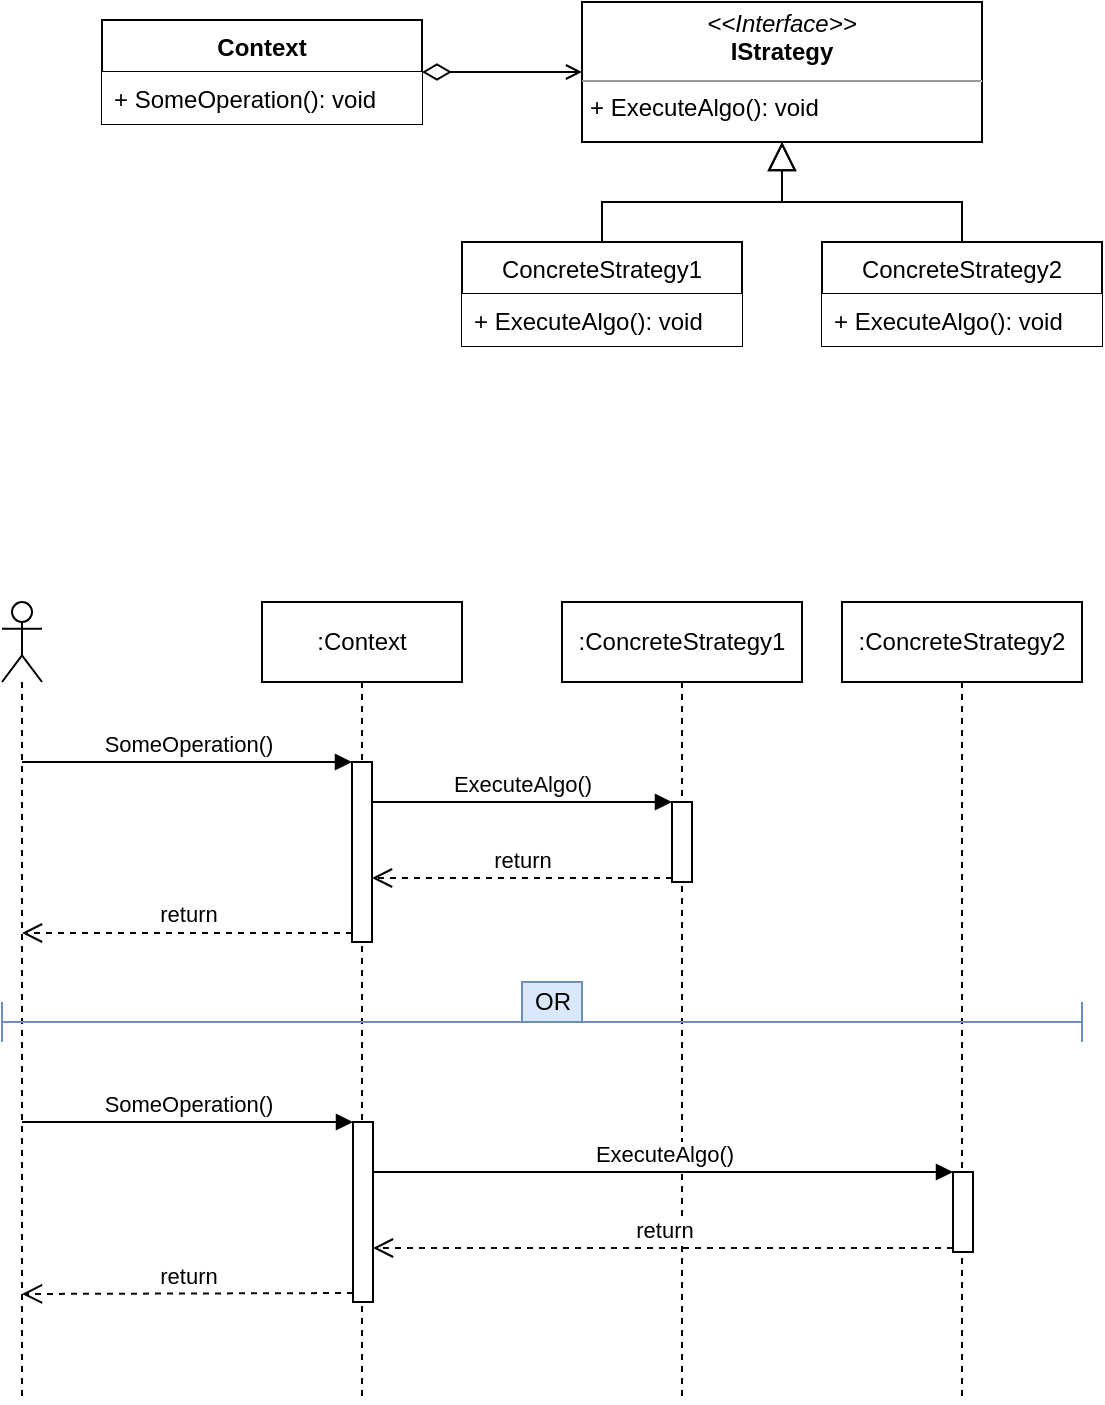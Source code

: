 <mxfile version="17.1.2" type="google" pages="5"><diagram id="fe0f95df-8578-7ff9-5e9f-db93b6560ab3" name="Strategy"><mxGraphModel dx="1422" dy="786" grid="1" gridSize="10" guides="1" tooltips="1" connect="1" arrows="1" fold="1" page="1" pageScale="1" pageWidth="850" pageHeight="1100" background="#ffffff" math="0" shadow="0"><root><mxCell id="0"/><mxCell id="1" parent="0"/><mxCell id="46a01054fbe08899-24" style="edgeStyle=orthogonalEdgeStyle;rounded=0;html=1;jettySize=auto;orthogonalLoop=1;endArrow=open;endFill=0;startArrow=diamondThin;startFill=0;startSize=12;endSize=6;" parent="1" source="46a01054fbe08899-1" target="46a01054fbe08899-9" edge="1"><mxGeometry relative="1" as="geometry"/></mxCell><mxCell id="46a01054fbe08899-1" value="Context" style="swimlane;fontStyle=1;align=center;verticalAlign=top;childLayout=stackLayout;horizontal=1;startSize=26;horizontalStack=0;resizeParent=1;resizeParentMax=0;resizeLast=0;collapsible=1;marginBottom=0;" parent="1" vertex="1"><mxGeometry x="120" y="149" width="160" height="52" as="geometry"/></mxCell><mxCell id="46a01054fbe08899-4" value="+ SomeOperation(): void" style="text;strokeColor=none;fillColor=#ffffff;align=left;verticalAlign=top;spacingLeft=4;spacingRight=4;overflow=hidden;rotatable=0;points=[[0,0.5],[1,0.5]];portConstraint=eastwest;" parent="46a01054fbe08899-1" vertex="1"><mxGeometry y="26" width="160" height="26" as="geometry"/></mxCell><mxCell id="46a01054fbe08899-9" value="&lt;p style=&quot;margin: 0px ; margin-top: 4px ; text-align: center&quot;&gt;&lt;i&gt;&amp;lt;&amp;lt;Interface&amp;gt;&amp;gt;&lt;/i&gt;&lt;br&gt;&lt;b&gt;IStrategy&lt;/b&gt;&lt;/p&gt;&lt;hr size=&quot;1&quot;&gt;&lt;p style=&quot;margin: 0px ; margin-left: 4px&quot;&gt;&lt;/p&gt;&lt;p style=&quot;margin: 0px ; margin-left: 4px&quot;&gt;+ ExecuteAlgo(): void&lt;br&gt;&lt;/p&gt;" style="verticalAlign=top;align=left;overflow=fill;fontSize=12;fontFamily=Helvetica;html=1;" parent="1" vertex="1"><mxGeometry x="360" y="140" width="200" height="70" as="geometry"/></mxCell><mxCell id="46a01054fbe08899-23" style="edgeStyle=orthogonalEdgeStyle;rounded=0;html=1;jettySize=auto;orthogonalLoop=1;endArrow=block;endFill=0;endSize=12;" parent="1" source="46a01054fbe08899-10" target="46a01054fbe08899-9" edge="1"><mxGeometry relative="1" as="geometry"/></mxCell><mxCell id="46a01054fbe08899-10" value="ConcreteStrategy1" style="swimlane;fontStyle=0;childLayout=stackLayout;horizontal=1;startSize=26;fillColor=#ffffff;horizontalStack=0;resizeParent=1;resizeParentMax=0;resizeLast=0;collapsible=1;marginBottom=0;" parent="1" vertex="1"><mxGeometry x="300" y="260" width="140" height="52" as="geometry"/></mxCell><mxCell id="46a01054fbe08899-11" value="+ ExecuteAlgo(): void" style="text;strokeColor=none;fillColor=#ffffff;align=left;verticalAlign=top;spacingLeft=4;spacingRight=4;overflow=hidden;rotatable=0;points=[[0,0.5],[1,0.5]];portConstraint=eastwest;" parent="46a01054fbe08899-10" vertex="1"><mxGeometry y="26" width="140" height="26" as="geometry"/></mxCell><mxCell id="46a01054fbe08899-22" style="edgeStyle=orthogonalEdgeStyle;rounded=0;html=1;jettySize=auto;orthogonalLoop=1;endArrow=block;endFill=0;endSize=12;" parent="1" source="46a01054fbe08899-19" target="46a01054fbe08899-9" edge="1"><mxGeometry relative="1" as="geometry"/></mxCell><mxCell id="46a01054fbe08899-19" value="ConcreteStrategy2" style="swimlane;fontStyle=0;childLayout=stackLayout;horizontal=1;startSize=26;fillColor=#ffffff;horizontalStack=0;resizeParent=1;resizeParentMax=0;resizeLast=0;collapsible=1;marginBottom=0;" parent="1" vertex="1"><mxGeometry x="480" y="260" width="140" height="52" as="geometry"/></mxCell><mxCell id="46a01054fbe08899-20" value="+ ExecuteAlgo(): void" style="text;strokeColor=none;fillColor=#ffffff;align=left;verticalAlign=top;spacingLeft=4;spacingRight=4;overflow=hidden;rotatable=0;points=[[0,0.5],[1,0.5]];portConstraint=eastwest;" parent="46a01054fbe08899-19" vertex="1"><mxGeometry y="26" width="140" height="26" as="geometry"/></mxCell><mxCell id="46a01054fbe08899-27" value=":Context" style="shape=umlLifeline;perimeter=lifelinePerimeter;whiteSpace=wrap;html=1;container=1;collapsible=0;recursiveResize=0;outlineConnect=0;fillColor=#ffffff;" parent="1" vertex="1"><mxGeometry x="200" y="440" width="100" height="400" as="geometry"/></mxCell><mxCell id="46a01054fbe08899-32" value="" style="html=1;points=[];perimeter=orthogonalPerimeter;fillColor=#ffffff;" parent="46a01054fbe08899-27" vertex="1"><mxGeometry x="45" y="80" width="10" height="90" as="geometry"/></mxCell><mxCell id="46a01054fbe08899-42" value="" style="html=1;points=[];perimeter=orthogonalPerimeter;fillColor=#ffffff;" parent="46a01054fbe08899-27" vertex="1"><mxGeometry x="45.5" y="260" width="10" height="90" as="geometry"/></mxCell><mxCell id="46a01054fbe08899-43" value="SomeOperation()" style="html=1;verticalAlign=bottom;endArrow=block;entryX=0;entryY=0;" parent="46a01054fbe08899-27" target="46a01054fbe08899-42" edge="1"><mxGeometry relative="1" as="geometry"><mxPoint x="-120" y="260" as="sourcePoint"/></mxGeometry></mxCell><mxCell id="46a01054fbe08899-44" value="return" style="html=1;verticalAlign=bottom;endArrow=open;dashed=1;endSize=8;exitX=0;exitY=0.95;" parent="46a01054fbe08899-27" source="46a01054fbe08899-42" edge="1"><mxGeometry relative="1" as="geometry"><mxPoint x="-120" y="346" as="targetPoint"/></mxGeometry></mxCell><mxCell id="46a01054fbe08899-28" value=":ConcreteStrategy1" style="shape=umlLifeline;perimeter=lifelinePerimeter;whiteSpace=wrap;html=1;container=1;collapsible=0;recursiveResize=0;outlineConnect=0;fillColor=#ffffff;" parent="1" vertex="1"><mxGeometry x="350" y="440" width="120" height="400" as="geometry"/></mxCell><mxCell id="46a01054fbe08899-36" value="" style="html=1;points=[];perimeter=orthogonalPerimeter;fillColor=#ffffff;" parent="46a01054fbe08899-28" vertex="1"><mxGeometry x="55" y="100" width="10" height="40" as="geometry"/></mxCell><mxCell id="46a01054fbe08899-29" value=":ConcreteStrategy2" style="shape=umlLifeline;perimeter=lifelinePerimeter;whiteSpace=wrap;html=1;container=1;collapsible=0;recursiveResize=0;outlineConnect=0;fillColor=#ffffff;" parent="1" vertex="1"><mxGeometry x="490" y="440" width="120" height="400" as="geometry"/></mxCell><mxCell id="46a01054fbe08899-45" value="" style="html=1;points=[];perimeter=orthogonalPerimeter;fillColor=#ffffff;" parent="46a01054fbe08899-29" vertex="1"><mxGeometry x="55.5" y="285" width="10" height="40" as="geometry"/></mxCell><mxCell id="46a01054fbe08899-30" value="" style="shape=umlLifeline;participant=umlActor;perimeter=lifelinePerimeter;whiteSpace=wrap;html=1;container=1;collapsible=0;recursiveResize=0;verticalAlign=top;spacingTop=36;labelBackgroundColor=#ffffff;outlineConnect=0;fillColor=#ffffff;" parent="1" vertex="1"><mxGeometry x="70" y="440" width="20" height="400" as="geometry"/></mxCell><mxCell id="46a01054fbe08899-33" value="SomeOperation()" style="html=1;verticalAlign=bottom;endArrow=block;entryX=0;entryY=0;" parent="1" source="46a01054fbe08899-30" target="46a01054fbe08899-32" edge="1"><mxGeometry relative="1" as="geometry"><mxPoint x="175" y="520" as="sourcePoint"/></mxGeometry></mxCell><mxCell id="46a01054fbe08899-34" value="return" style="html=1;verticalAlign=bottom;endArrow=open;dashed=1;endSize=8;exitX=0;exitY=0.95;" parent="1" source="46a01054fbe08899-32" target="46a01054fbe08899-30" edge="1"><mxGeometry relative="1" as="geometry"><mxPoint x="80" y="596" as="targetPoint"/></mxGeometry></mxCell><mxCell id="46a01054fbe08899-37" value="ExecuteAlgo()" style="html=1;verticalAlign=bottom;endArrow=block;entryX=0;entryY=0;" parent="1" source="46a01054fbe08899-32" target="46a01054fbe08899-36" edge="1"><mxGeometry relative="1" as="geometry"><mxPoint x="260" y="540" as="sourcePoint"/></mxGeometry></mxCell><mxCell id="46a01054fbe08899-38" value="return" style="html=1;verticalAlign=bottom;endArrow=open;dashed=1;endSize=8;exitX=0;exitY=0.95;" parent="1" source="46a01054fbe08899-36" target="46a01054fbe08899-32" edge="1"><mxGeometry relative="1" as="geometry"><mxPoint x="365" y="616" as="targetPoint"/></mxGeometry></mxCell><mxCell id="46a01054fbe08899-46" value="ExecuteAlgo()" style="html=1;verticalAlign=bottom;endArrow=block;entryX=0;entryY=0;" parent="1" source="46a01054fbe08899-42" target="46a01054fbe08899-45" edge="1"><mxGeometry relative="1" as="geometry"><mxPoint x="270.5" y="725" as="sourcePoint"/></mxGeometry></mxCell><mxCell id="46a01054fbe08899-47" value="return" style="html=1;verticalAlign=bottom;endArrow=open;dashed=1;endSize=8;exitX=0;exitY=0.95;" parent="1" source="46a01054fbe08899-45" target="46a01054fbe08899-42" edge="1"><mxGeometry relative="1" as="geometry"><mxPoint x="270.5" y="763" as="targetPoint"/></mxGeometry></mxCell><mxCell id="46a01054fbe08899-48" value="" style="shape=crossbar;whiteSpace=wrap;html=1;rounded=1;fillColor=#dae8fc;strokeColor=#6c8ebf;" parent="1" vertex="1"><mxGeometry x="70" y="640" width="540" height="20" as="geometry"/></mxCell><mxCell id="46a01054fbe08899-49" value="OR&lt;br&gt;" style="text;html=1;resizable=0;points=[];autosize=1;align=center;verticalAlign=top;spacingTop=-4;fillColor=#dae8fc;strokeColor=#6c8ebf;" parent="1" vertex="1"><mxGeometry x="330" y="630" width="30" height="20" as="geometry"/></mxCell></root></mxGraphModel></diagram><diagram id="69f8f34a-8516-3da5-c032-b171a3a55cab" name="Strategy Sequence"><mxGraphModel dx="1422" dy="786" grid="1" gridSize="10" guides="1" tooltips="1" connect="1" arrows="1" fold="1" page="1" pageScale="1" pageWidth="850" pageHeight="1100" background="#ffffff" math="0" shadow="0"><root><mxCell id="0"/><mxCell id="1" parent="0"/><mxCell id="2" value=":Program" style="shape=umlLifeline;perimeter=lifelinePerimeter;whiteSpace=wrap;html=1;container=1;collapsible=0;recursiveResize=0;outlineConnect=0;" parent="1" vertex="1"><mxGeometry x="40" y="80" width="100" height="300" as="geometry"/></mxCell><mxCell id="9" value="" style="html=1;points=[];perimeter=orthogonalPerimeter;" parent="2" vertex="1"><mxGeometry x="45" y="60" width="10" height="230" as="geometry"/></mxCell><mxCell id="3" value=":SortableCollection" style="shape=umlLifeline;perimeter=lifelinePerimeter;whiteSpace=wrap;html=1;container=1;collapsible=0;recursiveResize=0;outlineConnect=0;" parent="1" vertex="1"><mxGeometry x="200" y="80" width="120" height="300" as="geometry"/></mxCell><mxCell id="12" value="" style="html=1;points=[];perimeter=orthogonalPerimeter;" parent="3" vertex="1"><mxGeometry x="55" y="100" width="10" height="30" as="geometry"/></mxCell><mxCell id="15" value="" style="html=1;points=[];perimeter=orthogonalPerimeter;" parent="3" vertex="1"><mxGeometry x="55" y="140" width="10" height="100" as="geometry"/></mxCell><mxCell id="21" value="" style="html=1;points=[];perimeter=orthogonalPerimeter;" parent="3" vertex="1"><mxGeometry x="55" y="260" width="10" height="31" as="geometry"/></mxCell><mxCell id="22" value="Items =&amp;nbsp;&lt;span&gt;SortedItems&lt;/span&gt;" style="edgeStyle=orthogonalEdgeStyle;html=1;align=left;spacingLeft=2;endArrow=block;rounded=0;entryX=1;entryY=0;" parent="3" source="15" target="21" edge="1"><mxGeometry relative="1" as="geometry"><mxPoint x="65" y="240" as="sourcePoint"/><Array as="points"><mxPoint x="85" y="240"/><mxPoint x="85" y="260"/></Array></mxGeometry></mxCell><mxCell id="4" value="strategy&lt;br&gt;:SortAscendingStrategy" style="shape=umlLifeline;perimeter=lifelinePerimeter;whiteSpace=wrap;html=1;container=1;collapsible=0;recursiveResize=0;outlineConnect=0;" parent="1" vertex="1"><mxGeometry x="380" y="120" width="150" height="260" as="geometry"/></mxCell><mxCell id="18" value="" style="html=1;points=[];perimeter=orthogonalPerimeter;" parent="4" vertex="1"><mxGeometry x="70" y="110" width="10" height="60" as="geometry"/></mxCell><mxCell id="7" value="new" style="html=1;verticalAlign=bottom;endArrow=block;" parent="1" source="2" edge="1"><mxGeometry relative="1" as="geometry"><mxPoint x="380" y="140" as="sourcePoint"/><mxPoint x="380" y="140" as="targetPoint"/></mxGeometry></mxCell><mxCell id="13" value="SortStrategy = strategy" style="html=1;verticalAlign=bottom;endArrow=block;entryX=0;entryY=0;" parent="1" target="12" edge="1"><mxGeometry relative="1" as="geometry"><mxPoint x="95" y="180" as="sourcePoint"/></mxGeometry></mxCell><mxCell id="19" value="Sort(Items)" style="html=1;verticalAlign=bottom;endArrow=block;entryX=0;entryY=0;exitX=0.549;exitY=0.503;exitPerimeter=0;" parent="1" source="3" target="18" edge="1"><mxGeometry relative="1" as="geometry"><mxPoint x="270" y="220" as="sourcePoint"/></mxGeometry></mxCell><mxCell id="20" value="return SortedItems" style="html=1;verticalAlign=bottom;endArrow=open;dashed=1;endSize=8;exitX=0;exitY=0.95;entryX=1.01;entryY=0.671;entryPerimeter=0;" parent="1" source="18" target="15" edge="1"><mxGeometry relative="1" as="geometry"><mxPoint x="280" y="287" as="targetPoint"/></mxGeometry></mxCell><mxCell id="16" value="Sort()" style="html=1;verticalAlign=bottom;endArrow=block;entryX=0;entryY=0;exitX=1.028;exitY=0.346;exitPerimeter=0;" parent="1" source="9" target="15" edge="1"><mxGeometry relative="1" as="geometry"><mxPoint x="100" y="220" as="sourcePoint"/></mxGeometry></mxCell><mxCell id="2U5hAo7k8sFNUE0Da080-22" value=":Program" style="shape=umlLifeline;perimeter=lifelinePerimeter;whiteSpace=wrap;html=1;container=1;collapsible=0;recursiveResize=0;outlineConnect=0;" vertex="1" parent="1"><mxGeometry x="80" y="460" width="100" height="300" as="geometry"/></mxCell><mxCell id="2U5hAo7k8sFNUE0Da080-23" value="" style="html=1;points=[];perimeter=orthogonalPerimeter;" vertex="1" parent="2U5hAo7k8sFNUE0Da080-22"><mxGeometry x="45" y="60" width="10" height="230" as="geometry"/></mxCell><mxCell id="2U5hAo7k8sFNUE0Da080-24" value=":SortableCollection" style="shape=umlLifeline;perimeter=lifelinePerimeter;whiteSpace=wrap;html=1;container=1;collapsible=0;recursiveResize=0;outlineConnect=0;" vertex="1" parent="1"><mxGeometry x="240" y="460" width="120" height="300" as="geometry"/></mxCell><mxCell id="2U5hAo7k8sFNUE0Da080-25" value="" style="html=1;points=[];perimeter=orthogonalPerimeter;" vertex="1" parent="2U5hAo7k8sFNUE0Da080-24"><mxGeometry x="55" y="100" width="10" height="30" as="geometry"/></mxCell><mxCell id="2U5hAo7k8sFNUE0Da080-26" value="" style="html=1;points=[];perimeter=orthogonalPerimeter;" vertex="1" parent="2U5hAo7k8sFNUE0Da080-24"><mxGeometry x="55" y="140" width="10" height="150" as="geometry"/></mxCell><mxCell id="2U5hAo7k8sFNUE0Da080-28" value="Items =&amp;nbsp;&lt;span&gt;SortedItems&lt;/span&gt;" style="edgeStyle=orthogonalEdgeStyle;html=1;align=left;spacingLeft=2;endArrow=block;rounded=0;entryX=1;entryY=0;" edge="1" parent="2U5hAo7k8sFNUE0Da080-24" source="2U5hAo7k8sFNUE0Da080-26" target="2U5hAo7k8sFNUE0Da080-27"><mxGeometry relative="1" as="geometry"><mxPoint x="65" y="240" as="sourcePoint"/><Array as="points"><mxPoint x="90" y="230"/><mxPoint x="90" y="250"/></Array></mxGeometry></mxCell><mxCell id="2U5hAo7k8sFNUE0Da080-27" value="" style="html=1;points=[];perimeter=orthogonalPerimeter;" vertex="1" parent="2U5hAo7k8sFNUE0Da080-24"><mxGeometry x="60" y="250" width="10" height="31" as="geometry"/></mxCell><mxCell id="2U5hAo7k8sFNUE0Da080-29" value="strategy&lt;br&gt;:SortAscendingStrategy" style="shape=umlLifeline;perimeter=lifelinePerimeter;whiteSpace=wrap;html=1;container=1;collapsible=0;recursiveResize=0;outlineConnect=0;" vertex="1" parent="1"><mxGeometry x="420" y="500" width="150" height="260" as="geometry"/></mxCell><mxCell id="2U5hAo7k8sFNUE0Da080-30" value="" style="html=1;points=[];perimeter=orthogonalPerimeter;" vertex="1" parent="2U5hAo7k8sFNUE0Da080-29"><mxGeometry x="70" y="110" width="10" height="60" as="geometry"/></mxCell><mxCell id="2U5hAo7k8sFNUE0Da080-31" value="new" style="html=1;verticalAlign=bottom;endArrow=block;" edge="1" parent="1" source="2U5hAo7k8sFNUE0Da080-22"><mxGeometry relative="1" as="geometry"><mxPoint x="420" y="520" as="sourcePoint"/><mxPoint x="420" y="520" as="targetPoint"/></mxGeometry></mxCell><mxCell id="2U5hAo7k8sFNUE0Da080-32" value="SortStrategy = strategy" style="html=1;verticalAlign=bottom;endArrow=block;entryX=0;entryY=0;" edge="1" parent="1" target="2U5hAo7k8sFNUE0Da080-25"><mxGeometry relative="1" as="geometry"><mxPoint x="135" y="560" as="sourcePoint"/></mxGeometry></mxCell><mxCell id="2U5hAo7k8sFNUE0Da080-33" value="Sort(Items)" style="html=1;verticalAlign=bottom;endArrow=block;entryX=0;entryY=0;exitX=0.549;exitY=0.503;exitPerimeter=0;" edge="1" parent="1" source="2U5hAo7k8sFNUE0Da080-24" target="2U5hAo7k8sFNUE0Da080-30"><mxGeometry relative="1" as="geometry"><mxPoint x="310" y="600" as="sourcePoint"/></mxGeometry></mxCell><mxCell id="2U5hAo7k8sFNUE0Da080-34" value="return SortedItems" style="html=1;verticalAlign=bottom;endArrow=open;dashed=1;endSize=8;exitX=0;exitY=0.95;" edge="1" parent="1" source="2U5hAo7k8sFNUE0Da080-30" target="2U5hAo7k8sFNUE0Da080-26"><mxGeometry relative="1" as="geometry"><mxPoint x="320" y="667" as="targetPoint"/></mxGeometry></mxCell><mxCell id="2U5hAo7k8sFNUE0Da080-35" value="Sort()" style="html=1;verticalAlign=bottom;endArrow=block;entryX=0;entryY=0;exitX=1.028;exitY=0.346;exitPerimeter=0;" edge="1" parent="1" source="2U5hAo7k8sFNUE0Da080-23" target="2U5hAo7k8sFNUE0Da080-26"><mxGeometry relative="1" as="geometry"><mxPoint x="140" y="600" as="sourcePoint"/></mxGeometry></mxCell></root></mxGraphModel></diagram><diagram id="a0d90a59-ad95-61b6-8cdf-88db7958e744" name="Abstract Factory"><mxGraphModel dx="1822" dy="756" grid="1" gridSize="10" guides="1" tooltips="1" connect="1" arrows="1" fold="1" page="0" pageScale="1" pageWidth="850" pageHeight="1100" background="#ffffff" math="0" shadow="0"><root><mxCell id="0"/><mxCell id="1" parent="0"/><mxCell id="2" value="&lt;p style=&quot;margin: 0px ; margin-top: 4px ; text-align: center&quot;&gt;&lt;i&gt;&amp;lt;&amp;lt;Interface&amp;gt;&amp;gt;&lt;/i&gt;&lt;br&gt;&lt;b&gt;IVehicleFactory&lt;/b&gt;&lt;/p&gt;&lt;hr size=&quot;1&quot;&gt;&lt;p style=&quot;margin: 0px ; margin-left: 4px&quot;&gt;&lt;span&gt;+ CreateCar(): ICar&lt;/span&gt;&lt;br&gt;&lt;/p&gt;&lt;p style=&quot;margin: 0px ; margin-left: 4px&quot;&gt;+ CreateBike(): IBike&lt;/p&gt;" style="verticalAlign=top;align=left;overflow=fill;fontSize=12;fontFamily=Helvetica;html=1;" parent="1" vertex="1"><mxGeometry x="70" y="175" width="180" height="80" as="geometry"/></mxCell><mxCell id="4" value="«interface»&lt;br&gt;&lt;b&gt;ICar&lt;/b&gt;" style="html=1;" parent="1" vertex="1"><mxGeometry x="-40" y="580" width="120" height="50" as="geometry"/></mxCell><mxCell id="5" value="«interface»&lt;br&gt;&lt;b&gt;IBike&lt;/b&gt;" style="html=1;" parent="1" vertex="1"><mxGeometry x="220" y="580" width="120" height="50" as="geometry"/></mxCell><mxCell id="10" style="edgeStyle=elbowEdgeStyle;rounded=0;elbow=vertical;html=1;jettySize=auto;orthogonalLoop=1;endArrow=block;endFill=0;endSize=12;" parent="1" source="6" target="2" edge="1"><mxGeometry relative="1" as="geometry"/></mxCell><mxCell id="6" value="LowGradeVehicleFactory" style="swimlane;fontStyle=0;childLayout=stackLayout;horizontal=1;startSize=26;fillColor=#ffffff;horizontalStack=0;resizeParent=1;resizeParentMax=0;resizeLast=0;collapsible=1;marginBottom=0;" parent="1" vertex="1"><mxGeometry x="180" y="320" width="190" height="78" as="geometry"/></mxCell><mxCell id="7" value="+ CreateCar(): ICar" style="text;strokeColor=none;fillColor=#ffffff;align=left;verticalAlign=top;spacingLeft=4;spacingRight=4;overflow=hidden;rotatable=0;points=[[0,0.5],[1,0.5]];portConstraint=eastwest;" parent="6" vertex="1"><mxGeometry y="26" width="190" height="26" as="geometry"/></mxCell><mxCell id="8" value="+ CreateBike(): IBike" style="text;strokeColor=none;fillColor=#ffffff;align=left;verticalAlign=top;spacingLeft=4;spacingRight=4;overflow=hidden;rotatable=0;points=[[0,0.5],[1,0.5]];portConstraint=eastwest;" parent="6" vertex="1"><mxGeometry y="52" width="190" height="26" as="geometry"/></mxCell><mxCell id="17" style="edgeStyle=orthogonalEdgeStyle;rounded=0;elbow=vertical;html=1;endArrow=block;endFill=0;endSize=12;jettySize=auto;orthogonalLoop=1;" parent="1" source="16" target="4" edge="1"><mxGeometry relative="1" as="geometry"/></mxCell><mxCell id="16" value="LowGradeCar" style="html=1;" parent="1" vertex="1"><mxGeometry x="-100" y="480" width="110" height="50" as="geometry"/></mxCell><mxCell id="19" style="edgeStyle=orthogonalEdgeStyle;rounded=0;elbow=vertical;html=1;endArrow=block;endFill=0;endSize=12;jettySize=auto;orthogonalLoop=1;" parent="1" source="18" target="5" edge="1"><mxGeometry relative="1" as="geometry"/></mxCell><mxCell id="18" value="LowGradeBike" style="html=1;" parent="1" vertex="1"><mxGeometry x="290" y="480" width="110" height="50" as="geometry"/></mxCell><mxCell id="20" style="edgeStyle=orthogonalEdgeStyle;rounded=0;elbow=vertical;html=1;endArrow=open;endFill=0;endSize=12;jettySize=auto;orthogonalLoop=1;dashed=1;exitX=0;exitY=0.5;strokeWidth=1;exitDx=0;exitDy=0;" parent="1" source="7" target="16" edge="1"><mxGeometry relative="1" as="geometry"><Array as="points"><mxPoint x="150" y="359"/><mxPoint x="150" y="450"/><mxPoint x="-45" y="450"/></Array></mxGeometry></mxCell><mxCell id="22" value="&amp;lt;&amp;lt;Creates&amp;gt;&amp;gt;" style="text;html=1;resizable=0;points=[];align=center;verticalAlign=middle;labelBackgroundColor=#ffffff;" parent="20" vertex="1" connectable="0"><mxGeometry y="-19" relative="1" as="geometry"><mxPoint x="-88" y="19" as="offset"/></mxGeometry></mxCell><mxCell id="21" style="edgeStyle=orthogonalEdgeStyle;rounded=0;elbow=vertical;html=1;endArrow=open;endFill=0;endSize=12;jettySize=auto;orthogonalLoop=1;dashed=1;jumpStyle=arc;jumpSize=12;exitX=1;exitY=0.75;exitDx=0;exitDy=0;" parent="1" source="6" target="18" edge="1"><mxGeometry relative="1" as="geometry"><mxPoint x="690" y="520" as="sourcePoint"/></mxGeometry></mxCell><mxCell id="23" value="&amp;lt;&amp;lt;Creates&amp;gt;&amp;gt;" style="text;html=1;resizable=0;points=[];align=center;verticalAlign=middle;labelBackgroundColor=#ffffff;" parent="21" vertex="1" connectable="0"><mxGeometry x="-0.243" y="-1" relative="1" as="geometry"><mxPoint x="-44" y="28.5" as="offset"/></mxGeometry></mxCell><mxCell id="29" style="edgeStyle=elbowEdgeStyle;rounded=0;elbow=vertical;html=1;endArrow=block;endFill=0;endSize=12;jettySize=auto;orthogonalLoop=1;" parent="1" source="24" target="2" edge="1"><mxGeometry relative="1" as="geometry"><mxPoint x="360" y="380" as="targetPoint"/></mxGeometry></mxCell><mxCell id="24" value="HighGradeVehicleFactory" style="swimlane;fontStyle=0;childLayout=stackLayout;horizontal=1;startSize=26;fillColor=#ffffff;horizontalStack=0;resizeParent=1;resizeParentMax=0;resizeLast=0;collapsible=1;marginBottom=0;" parent="1" vertex="1"><mxGeometry x="-50" y="320" width="190" height="78" as="geometry"/></mxCell><mxCell id="25" value="+ CreateCar(): ICar" style="text;strokeColor=none;fillColor=#ffffff;align=left;verticalAlign=top;spacingLeft=4;spacingRight=4;overflow=hidden;rotatable=0;points=[[0,0.5],[1,0.5]];portConstraint=eastwest;" parent="24" vertex="1"><mxGeometry y="26" width="190" height="26" as="geometry"/></mxCell><mxCell id="26" value="+ CreateBike(): IBike" style="text;strokeColor=none;fillColor=#ffffff;align=left;verticalAlign=top;spacingLeft=4;spacingRight=4;overflow=hidden;rotatable=0;points=[[0,0.5],[1,0.5]];portConstraint=eastwest;" parent="24" vertex="1"><mxGeometry y="52" width="190" height="26" as="geometry"/></mxCell><mxCell id="35" style="edgeStyle=orthogonalEdgeStyle;rounded=0;html=1;endArrow=block;endFill=0;endSize=12;jettySize=auto;orthogonalLoop=1;" parent="1" source="27" target="4" edge="1"><mxGeometry relative="1" as="geometry"/></mxCell><mxCell id="27" value="HighGradeCar" style="html=1;" parent="1" vertex="1"><mxGeometry x="30" y="480" width="110" height="50" as="geometry"/></mxCell><mxCell id="36" style="edgeStyle=orthogonalEdgeStyle;rounded=0;html=1;endArrow=block;endFill=0;endSize=12;jettySize=auto;orthogonalLoop=1;" parent="1" source="28" target="5" edge="1"><mxGeometry relative="1" as="geometry"/></mxCell><mxCell id="28" value="HighGradeBike" style="html=1;" parent="1" vertex="1"><mxGeometry x="160" y="480" width="110" height="50" as="geometry"/></mxCell><mxCell id="30" style="edgeStyle=orthogonalEdgeStyle;rounded=0;html=1;endArrow=open;endFill=0;endSize=12;jettySize=auto;orthogonalLoop=1;dashed=1;jumpStyle=arc;jumpSize=12;exitX=1;exitY=0.75;exitDx=0;exitDy=0;entryX=0.5;entryY=0;entryDx=0;entryDy=0;" parent="1" source="24" target="28" edge="1"><mxGeometry relative="1" as="geometry"><mxPoint x="250" y="450" as="sourcePoint"/><mxPoint x="240" y="419.5" as="targetPoint"/><Array as="points"><mxPoint x="170" y="379"/><mxPoint x="170" y="420"/><mxPoint x="215" y="420"/></Array></mxGeometry></mxCell><mxCell id="31" value="&amp;lt;&amp;lt;Creates&amp;gt;&amp;gt;" style="text;html=1;resizable=0;points=[];align=center;verticalAlign=middle;labelBackgroundColor=#ffffff;" parent="30" vertex="1" connectable="0"><mxGeometry y="-19" relative="1" as="geometry"><mxPoint x="28.5" y="11" as="offset"/></mxGeometry></mxCell><mxCell id="32" style="edgeStyle=orthogonalEdgeStyle;rounded=0;html=1;endArrow=open;endFill=0;endSize=12;jettySize=auto;orthogonalLoop=1;dashed=1;exitX=0;exitY=0.5;jumpStyle=arc;jumpSize=12;exitDx=0;exitDy=0;" parent="1" source="25" target="27" edge="1"><mxGeometry relative="1" as="geometry"><mxPoint x="140" y="520" as="sourcePoint"/><mxPoint x="270" y="520" as="targetPoint"/><Array as="points"><mxPoint x="-60" y="359"/><mxPoint x="-60" y="420"/><mxPoint x="85" y="420"/></Array></mxGeometry></mxCell><mxCell id="33" value="&amp;lt;&amp;lt;Creates&amp;gt;&amp;gt;" style="text;html=1;resizable=0;points=[];align=center;verticalAlign=middle;labelBackgroundColor=#ffffff;" parent="32" vertex="1" connectable="0"><mxGeometry y="-19" relative="1" as="geometry"><mxPoint x="23" y="-19" as="offset"/></mxGeometry></mxCell><mxCell id="_IFscV1jsj0haNFQ7gBL-63" value="&lt;p style=&quot;margin: 0px ; margin-top: 4px ; text-align: center&quot;&gt;&lt;i&gt;&amp;lt;&amp;lt;Interface&amp;gt;&amp;gt;&lt;/i&gt;&lt;br&gt;&lt;b&gt;IVehicleFactory&lt;/b&gt;&lt;/p&gt;&lt;hr size=&quot;1&quot;&gt;&lt;p style=&quot;margin: 0px ; margin-left: 4px&quot;&gt;&lt;span&gt;+ CreateCar(): ICar&lt;/span&gt;&lt;br&gt;&lt;/p&gt;&lt;p style=&quot;margin: 0px ; margin-left: 4px&quot;&gt;+ CreateBike(): IBike&lt;/p&gt;" style="verticalAlign=top;align=left;overflow=fill;fontSize=12;fontFamily=Helvetica;html=1;" vertex="1" parent="1"><mxGeometry x="720" y="280" width="180" height="80" as="geometry"/></mxCell><mxCell id="_IFscV1jsj0haNFQ7gBL-64" value="«interface»&lt;br&gt;&lt;b&gt;ICar&lt;/b&gt;" style="html=1;" vertex="1" parent="1"><mxGeometry x="1090" y="230" width="120" height="50" as="geometry"/></mxCell><mxCell id="_IFscV1jsj0haNFQ7gBL-65" value="«interface»&lt;br&gt;&lt;b&gt;IBike&lt;/b&gt;" style="html=1;" vertex="1" parent="1"><mxGeometry x="1350" y="230" width="120" height="50" as="geometry"/></mxCell><mxCell id="_IFscV1jsj0haNFQ7gBL-66" style="edgeStyle=elbowEdgeStyle;rounded=0;elbow=vertical;html=1;jettySize=auto;orthogonalLoop=1;endArrow=block;endFill=0;endSize=12;" edge="1" parent="1" source="_IFscV1jsj0haNFQ7gBL-67" target="_IFscV1jsj0haNFQ7gBL-63"><mxGeometry relative="1" as="geometry"/></mxCell><mxCell id="_IFscV1jsj0haNFQ7gBL-67" value="LowGradeVehicleFactory" style="swimlane;fontStyle=0;childLayout=stackLayout;horizontal=1;startSize=26;fillColor=#ffffff;horizontalStack=0;resizeParent=1;resizeParentMax=0;resizeLast=0;collapsible=1;marginBottom=0;" vertex="1" parent="1"><mxGeometry x="830" y="440" width="190" height="78" as="geometry"/></mxCell><mxCell id="_IFscV1jsj0haNFQ7gBL-68" value="+ CreateCar(): ICar" style="text;strokeColor=none;fillColor=#ffffff;align=left;verticalAlign=top;spacingLeft=4;spacingRight=4;overflow=hidden;rotatable=0;points=[[0,0.5],[1,0.5]];portConstraint=eastwest;" vertex="1" parent="_IFscV1jsj0haNFQ7gBL-67"><mxGeometry y="26" width="190" height="26" as="geometry"/></mxCell><mxCell id="_IFscV1jsj0haNFQ7gBL-69" value="+ CreateBike(): IBike" style="text;strokeColor=none;fillColor=#ffffff;align=left;verticalAlign=top;spacingLeft=4;spacingRight=4;overflow=hidden;rotatable=0;points=[[0,0.5],[1,0.5]];portConstraint=eastwest;" vertex="1" parent="_IFscV1jsj0haNFQ7gBL-67"><mxGeometry y="52" width="190" height="26" as="geometry"/></mxCell><mxCell id="_IFscV1jsj0haNFQ7gBL-70" style="edgeStyle=orthogonalEdgeStyle;rounded=0;elbow=vertical;html=1;endArrow=block;endFill=0;endSize=12;jettySize=auto;orthogonalLoop=1;entryX=0.5;entryY=1;exitX=0.5;exitY=0;" edge="1" parent="1" source="_IFscV1jsj0haNFQ7gBL-71" target="_IFscV1jsj0haNFQ7gBL-64"><mxGeometry relative="1" as="geometry"/></mxCell><mxCell id="_IFscV1jsj0haNFQ7gBL-71" value="LowGradeCar" style="html=1;" vertex="1" parent="1"><mxGeometry x="1030" y="330" width="110" height="50" as="geometry"/></mxCell><mxCell id="_IFscV1jsj0haNFQ7gBL-72" style="edgeStyle=orthogonalEdgeStyle;rounded=0;elbow=vertical;html=1;endArrow=block;endFill=0;endSize=12;jettySize=auto;orthogonalLoop=1;" edge="1" parent="1" source="_IFscV1jsj0haNFQ7gBL-73" target="_IFscV1jsj0haNFQ7gBL-65"><mxGeometry relative="1" as="geometry"/></mxCell><mxCell id="_IFscV1jsj0haNFQ7gBL-73" value="LowGradeBike" style="html=1;" vertex="1" parent="1"><mxGeometry x="1290" y="330" width="110" height="50" as="geometry"/></mxCell><mxCell id="_IFscV1jsj0haNFQ7gBL-74" style="edgeStyle=orthogonalEdgeStyle;rounded=0;elbow=vertical;html=1;endArrow=open;endFill=0;endSize=12;jettySize=auto;orthogonalLoop=1;dashed=1;exitX=1;exitY=0.5;entryX=0.5;entryY=1;strokeWidth=1;" edge="1" parent="1" source="_IFscV1jsj0haNFQ7gBL-67" target="_IFscV1jsj0haNFQ7gBL-71"><mxGeometry relative="1" as="geometry"><Array as="points"><mxPoint x="1085" y="475.5"/></Array></mxGeometry></mxCell><mxCell id="_IFscV1jsj0haNFQ7gBL-75" value="&amp;lt;&amp;lt;Creates&amp;gt;&amp;gt;" style="text;html=1;resizable=0;points=[];align=center;verticalAlign=middle;labelBackgroundColor=#ffffff;" vertex="1" connectable="0" parent="_IFscV1jsj0haNFQ7gBL-74"><mxGeometry y="-19" relative="1" as="geometry"><mxPoint x="-24" y="-44" as="offset"/></mxGeometry></mxCell><mxCell id="_IFscV1jsj0haNFQ7gBL-76" style="edgeStyle=orthogonalEdgeStyle;rounded=0;elbow=vertical;html=1;endArrow=open;endFill=0;endSize=12;jettySize=auto;orthogonalLoop=1;dashed=1;exitX=1;exitY=0.75;jumpStyle=arc;jumpSize=12;" edge="1" parent="1" source="_IFscV1jsj0haNFQ7gBL-67" target="_IFscV1jsj0haNFQ7gBL-73"><mxGeometry relative="1" as="geometry"/></mxCell><mxCell id="_IFscV1jsj0haNFQ7gBL-77" value="&amp;lt;&amp;lt;Creates&amp;gt;&amp;gt;" style="text;html=1;resizable=0;points=[];align=center;verticalAlign=middle;labelBackgroundColor=#ffffff;" vertex="1" connectable="0" parent="_IFscV1jsj0haNFQ7gBL-76"><mxGeometry x="-0.243" y="-1" relative="1" as="geometry"><mxPoint x="159" y="-80" as="offset"/></mxGeometry></mxCell><mxCell id="_IFscV1jsj0haNFQ7gBL-78" style="edgeStyle=elbowEdgeStyle;rounded=0;elbow=vertical;html=1;endArrow=block;endFill=0;endSize=12;jettySize=auto;orthogonalLoop=1;" edge="1" parent="1" source="_IFscV1jsj0haNFQ7gBL-79" target="_IFscV1jsj0haNFQ7gBL-63"><mxGeometry relative="1" as="geometry"><mxPoint x="990" y="376.5" as="targetPoint"/></mxGeometry></mxCell><mxCell id="_IFscV1jsj0haNFQ7gBL-79" value="HighGradeVehicleFactory" style="swimlane;fontStyle=0;childLayout=stackLayout;horizontal=1;startSize=26;fillColor=#ffffff;horizontalStack=0;resizeParent=1;resizeParentMax=0;resizeLast=0;collapsible=1;marginBottom=0;" vertex="1" parent="1"><mxGeometry x="600" y="440" width="190" height="78" as="geometry"/></mxCell><mxCell id="_IFscV1jsj0haNFQ7gBL-80" value="+ CreateCar(): ICar" style="text;strokeColor=none;fillColor=#ffffff;align=left;verticalAlign=top;spacingLeft=4;spacingRight=4;overflow=hidden;rotatable=0;points=[[0,0.5],[1,0.5]];portConstraint=eastwest;" vertex="1" parent="_IFscV1jsj0haNFQ7gBL-79"><mxGeometry y="26" width="190" height="26" as="geometry"/></mxCell><mxCell id="_IFscV1jsj0haNFQ7gBL-81" value="+ CreateBike(): IBike" style="text;strokeColor=none;fillColor=#ffffff;align=left;verticalAlign=top;spacingLeft=4;spacingRight=4;overflow=hidden;rotatable=0;points=[[0,0.5],[1,0.5]];portConstraint=eastwest;" vertex="1" parent="_IFscV1jsj0haNFQ7gBL-79"><mxGeometry y="52" width="190" height="26" as="geometry"/></mxCell><mxCell id="_IFscV1jsj0haNFQ7gBL-82" style="edgeStyle=orthogonalEdgeStyle;rounded=0;html=1;endArrow=block;endFill=0;endSize=12;jettySize=auto;orthogonalLoop=1;exitX=0.5;exitY=0;" edge="1" parent="1" source="_IFscV1jsj0haNFQ7gBL-83" target="_IFscV1jsj0haNFQ7gBL-64"><mxGeometry relative="1" as="geometry"/></mxCell><mxCell id="_IFscV1jsj0haNFQ7gBL-83" value="HighGradeCar" style="html=1;" vertex="1" parent="1"><mxGeometry x="1160" y="330" width="110" height="50" as="geometry"/></mxCell><mxCell id="_IFscV1jsj0haNFQ7gBL-84" style="edgeStyle=orthogonalEdgeStyle;rounded=0;html=1;endArrow=block;endFill=0;endSize=12;jettySize=auto;orthogonalLoop=1;exitX=0.5;exitY=0;" edge="1" parent="1" source="_IFscV1jsj0haNFQ7gBL-85" target="_IFscV1jsj0haNFQ7gBL-65"><mxGeometry relative="1" as="geometry"/></mxCell><mxCell id="_IFscV1jsj0haNFQ7gBL-85" value="HighGradeBike" style="html=1;" vertex="1" parent="1"><mxGeometry x="1420" y="330" width="110" height="50" as="geometry"/></mxCell><mxCell id="_IFscV1jsj0haNFQ7gBL-86" style="edgeStyle=orthogonalEdgeStyle;rounded=0;html=1;endArrow=open;endFill=0;endSize=12;jettySize=auto;orthogonalLoop=1;dashed=1;exitX=1;exitY=0.5;entryX=0.5;entryY=1;jumpStyle=arc;jumpSize=12;" edge="1" parent="1" source="_IFscV1jsj0haNFQ7gBL-81" target="_IFscV1jsj0haNFQ7gBL-85"><mxGeometry relative="1" as="geometry"><mxPoint x="740" y="416" as="sourcePoint"/><mxPoint x="870" y="416" as="targetPoint"/><Array as="points"><mxPoint x="800" y="501.5"/><mxPoint x="800" y="546.5"/><mxPoint x="1475" y="546.5"/></Array></mxGeometry></mxCell><mxCell id="_IFscV1jsj0haNFQ7gBL-87" value="&amp;lt;&amp;lt;Creates&amp;gt;&amp;gt;" style="text;html=1;resizable=0;points=[];align=center;verticalAlign=middle;labelBackgroundColor=#ffffff;" vertex="1" connectable="0" parent="_IFscV1jsj0haNFQ7gBL-86"><mxGeometry y="-19" relative="1" as="geometry"><mxPoint x="282" y="-149" as="offset"/></mxGeometry></mxCell><mxCell id="_IFscV1jsj0haNFQ7gBL-88" style="edgeStyle=orthogonalEdgeStyle;rounded=0;html=1;endArrow=open;endFill=0;endSize=12;jettySize=auto;orthogonalLoop=1;dashed=1;exitX=1;exitY=0.5;jumpStyle=arc;jumpSize=12;entryX=0.5;entryY=1;" edge="1" parent="1" source="_IFscV1jsj0haNFQ7gBL-80" target="_IFscV1jsj0haNFQ7gBL-83"><mxGeometry relative="1" as="geometry"><mxPoint x="770" y="516.5" as="sourcePoint"/><mxPoint x="900" y="516.5" as="targetPoint"/><Array as="points"><mxPoint x="810" y="475.5"/><mxPoint x="810" y="526.5"/><mxPoint x="1215" y="526.5"/></Array></mxGeometry></mxCell><mxCell id="_IFscV1jsj0haNFQ7gBL-89" value="&amp;lt;&amp;lt;Creates&amp;gt;&amp;gt;" style="text;html=1;resizable=0;points=[];align=center;verticalAlign=middle;labelBackgroundColor=#ffffff;" vertex="1" connectable="0" parent="_IFscV1jsj0haNFQ7gBL-88"><mxGeometry y="-19" relative="1" as="geometry"><mxPoint x="165" y="-129" as="offset"/></mxGeometry></mxCell><mxCell id="_IFscV1jsj0haNFQ7gBL-90" value="&lt;p style=&quot;margin: 4px 0px 0px; text-align: center; font-size: 9px;&quot;&gt;&lt;i style=&quot;font-size: 9px;&quot;&gt;&amp;lt;&amp;lt;Interface&amp;gt;&amp;gt;&lt;/i&gt;&lt;br style=&quot;font-size: 9px;&quot;&gt;&lt;b style=&quot;font-size: 9px;&quot;&gt;IVehicleFactory&lt;/b&gt;&lt;/p&gt;&lt;hr style=&quot;font-size: 9px;&quot;&gt;&lt;p style=&quot;margin: 0px 0px 0px 4px; font-size: 9px;&quot;&gt;&lt;span style=&quot;font-size: 9px;&quot;&gt;+ CreateCar(): ICar&lt;/span&gt;&lt;br style=&quot;font-size: 9px;&quot;&gt;&lt;/p&gt;&lt;p style=&quot;margin: 0px 0px 0px 4px; font-size: 9px;&quot;&gt;+ CreateBike(): IBike&lt;/p&gt;" style="verticalAlign=top;align=left;overflow=fill;fontSize=9;fontFamily=Helvetica;html=1;" vertex="1" parent="1"><mxGeometry x="360" y="900" width="100" height="60" as="geometry"/></mxCell><mxCell id="_IFscV1jsj0haNFQ7gBL-91" value="«interface»&lt;br style=&quot;font-size: 9px;&quot;&gt;&lt;b style=&quot;font-size: 9px;&quot;&gt;ICar&lt;/b&gt;" style="html=1;fontSize=9;" vertex="1" parent="1"><mxGeometry x="540" y="790" width="90" height="50" as="geometry"/></mxCell><mxCell id="_IFscV1jsj0haNFQ7gBL-92" value="«interface»&lt;br style=&quot;font-size: 9px;&quot;&gt;&lt;b style=&quot;font-size: 9px;&quot;&gt;IBike&lt;/b&gt;" style="html=1;fontSize=9;" vertex="1" parent="1"><mxGeometry x="720" y="790" width="90" height="50" as="geometry"/></mxCell><mxCell id="_IFscV1jsj0haNFQ7gBL-93" style="edgeStyle=elbowEdgeStyle;rounded=0;elbow=vertical;html=1;jettySize=auto;orthogonalLoop=1;endArrow=block;endFill=0;endSize=12;fontSize=9;" edge="1" parent="1" source="_IFscV1jsj0haNFQ7gBL-94" target="_IFscV1jsj0haNFQ7gBL-90"><mxGeometry relative="1" as="geometry"/></mxCell><mxCell id="_IFscV1jsj0haNFQ7gBL-94" value="LowGradeVehicleFactory" style="swimlane;fontStyle=0;childLayout=stackLayout;horizontal=1;startSize=26;fillColor=#ffffff;horizontalStack=0;resizeParent=1;resizeParentMax=0;resizeLast=0;collapsible=1;marginBottom=0;fontSize=9;" vertex="1" parent="1"><mxGeometry x="470" y="1040" width="140" height="78" as="geometry"/></mxCell><mxCell id="_IFscV1jsj0haNFQ7gBL-95" value="+ CreateCar(): ICar" style="text;strokeColor=none;fillColor=#ffffff;align=left;verticalAlign=top;spacingLeft=4;spacingRight=4;overflow=hidden;rotatable=0;points=[[0,0.5],[1,0.5]];portConstraint=eastwest;fontSize=9;" vertex="1" parent="_IFscV1jsj0haNFQ7gBL-94"><mxGeometry y="26" width="140" height="26" as="geometry"/></mxCell><mxCell id="_IFscV1jsj0haNFQ7gBL-96" value="+ CreateBike(): IBike" style="text;strokeColor=none;fillColor=#ffffff;align=left;verticalAlign=top;spacingLeft=4;spacingRight=4;overflow=hidden;rotatable=0;points=[[0,0.5],[1,0.5]];portConstraint=eastwest;fontSize=9;" vertex="1" parent="_IFscV1jsj0haNFQ7gBL-94"><mxGeometry y="52" width="140" height="26" as="geometry"/></mxCell><mxCell id="_IFscV1jsj0haNFQ7gBL-97" style="edgeStyle=orthogonalEdgeStyle;rounded=0;elbow=vertical;html=1;endArrow=block;endFill=0;endSize=12;jettySize=auto;orthogonalLoop=1;entryX=0.5;entryY=1;exitX=0.5;exitY=0;fontSize=9;" edge="1" parent="1" source="_IFscV1jsj0haNFQ7gBL-98" target="_IFscV1jsj0haNFQ7gBL-91"><mxGeometry relative="1" as="geometry"/></mxCell><mxCell id="_IFscV1jsj0haNFQ7gBL-98" value="LowGradeCar" style="html=1;fontSize=9;" vertex="1" parent="1"><mxGeometry x="500" y="890" width="80" height="50" as="geometry"/></mxCell><mxCell id="_IFscV1jsj0haNFQ7gBL-99" style="edgeStyle=orthogonalEdgeStyle;rounded=0;elbow=vertical;html=1;endArrow=block;endFill=0;endSize=12;jettySize=auto;orthogonalLoop=1;fontSize=9;" edge="1" parent="1" source="_IFscV1jsj0haNFQ7gBL-100" target="_IFscV1jsj0haNFQ7gBL-92"><mxGeometry relative="1" as="geometry"/></mxCell><mxCell id="_IFscV1jsj0haNFQ7gBL-100" value="LowGradeBike" style="html=1;fontSize=9;" vertex="1" parent="1"><mxGeometry x="680" y="890" width="80" height="50" as="geometry"/></mxCell><mxCell id="_IFscV1jsj0haNFQ7gBL-101" style="edgeStyle=orthogonalEdgeStyle;rounded=0;elbow=vertical;html=1;endArrow=open;endFill=0;endSize=12;jettySize=auto;orthogonalLoop=1;dashed=1;exitX=1;exitY=0.5;entryX=0.5;entryY=1;strokeWidth=1;fontSize=9;exitDx=0;exitDy=0;" edge="1" parent="1" source="_IFscV1jsj0haNFQ7gBL-95" target="_IFscV1jsj0haNFQ7gBL-98"><mxGeometry relative="1" as="geometry"><Array as="points"><mxPoint x="620" y="1079"/><mxPoint x="620" y="990"/><mxPoint x="540" y="990"/></Array></mxGeometry></mxCell><mxCell id="_IFscV1jsj0haNFQ7gBL-102" value="&amp;lt;&amp;lt;Creates&amp;gt;&amp;gt;" style="text;html=1;resizable=0;points=[];align=center;verticalAlign=middle;labelBackgroundColor=#ffffff;fontSize=9;" vertex="1" connectable="0" parent="_IFscV1jsj0haNFQ7gBL-101"><mxGeometry y="-19" relative="1" as="geometry"><mxPoint x="-64" y="-1" as="offset"/></mxGeometry></mxCell><mxCell id="_IFscV1jsj0haNFQ7gBL-103" style="edgeStyle=orthogonalEdgeStyle;rounded=0;elbow=vertical;html=1;endArrow=open;endFill=0;endSize=12;jettySize=auto;orthogonalLoop=1;dashed=1;exitX=1;exitY=0.5;jumpStyle=arc;jumpSize=12;fontSize=9;exitDx=0;exitDy=0;" edge="1" parent="1" source="_IFscV1jsj0haNFQ7gBL-96" target="_IFscV1jsj0haNFQ7gBL-100"><mxGeometry relative="1" as="geometry"/></mxCell><mxCell id="_IFscV1jsj0haNFQ7gBL-104" value="&amp;lt;&amp;lt;Creates&amp;gt;&amp;gt;" style="text;html=1;resizable=0;points=[];align=center;verticalAlign=middle;labelBackgroundColor=#ffffff;fontSize=9;" vertex="1" connectable="0" parent="_IFscV1jsj0haNFQ7gBL-103"><mxGeometry x="-0.243" y="-1" relative="1" as="geometry"><mxPoint x="6" y="-136" as="offset"/></mxGeometry></mxCell><mxCell id="_IFscV1jsj0haNFQ7gBL-105" style="edgeStyle=elbowEdgeStyle;rounded=0;elbow=vertical;html=1;endArrow=block;endFill=0;endSize=12;jettySize=auto;orthogonalLoop=1;fontSize=9;" edge="1" parent="1" source="_IFscV1jsj0haNFQ7gBL-106" target="_IFscV1jsj0haNFQ7gBL-90"><mxGeometry relative="1" as="geometry"><mxPoint x="640" y="936.5" as="targetPoint"/></mxGeometry></mxCell><mxCell id="_IFscV1jsj0haNFQ7gBL-106" value="HighGradeVehicleFactory" style="swimlane;fontStyle=0;childLayout=stackLayout;horizontal=1;startSize=26;fillColor=#ffffff;horizontalStack=0;resizeParent=1;resizeParentMax=0;resizeLast=0;collapsible=1;marginBottom=0;fontSize=9;" vertex="1" parent="1"><mxGeometry x="290" y="1040" width="140" height="78" as="geometry"/></mxCell><mxCell id="_IFscV1jsj0haNFQ7gBL-107" value="+ CreateCar(): ICar" style="text;strokeColor=none;fillColor=#ffffff;align=left;verticalAlign=top;spacingLeft=4;spacingRight=4;overflow=hidden;rotatable=0;points=[[0,0.5],[1,0.5]];portConstraint=eastwest;fontSize=9;spacing=2;" vertex="1" parent="_IFscV1jsj0haNFQ7gBL-106"><mxGeometry y="26" width="140" height="26" as="geometry"/></mxCell><mxCell id="_IFscV1jsj0haNFQ7gBL-108" value="+ CreateBike(): IBike" style="text;strokeColor=none;fillColor=#ffffff;align=left;verticalAlign=top;spacingLeft=4;spacingRight=4;overflow=hidden;rotatable=0;points=[[0,0.5],[1,0.5]];portConstraint=eastwest;fontSize=9;spacing=2;" vertex="1" parent="_IFscV1jsj0haNFQ7gBL-106"><mxGeometry y="52" width="140" height="26" as="geometry"/></mxCell><mxCell id="_IFscV1jsj0haNFQ7gBL-109" style="edgeStyle=orthogonalEdgeStyle;rounded=0;html=1;endArrow=block;endFill=0;endSize=12;jettySize=auto;orthogonalLoop=1;exitX=0.5;exitY=0;fontSize=9;" edge="1" parent="1" source="_IFscV1jsj0haNFQ7gBL-110" target="_IFscV1jsj0haNFQ7gBL-91"><mxGeometry relative="1" as="geometry"/></mxCell><mxCell id="_IFscV1jsj0haNFQ7gBL-110" value="HighGradeCar" style="html=1;fontSize=9;" vertex="1" parent="1"><mxGeometry x="590" y="890" width="80" height="50" as="geometry"/></mxCell><mxCell id="_IFscV1jsj0haNFQ7gBL-111" style="edgeStyle=orthogonalEdgeStyle;rounded=0;html=1;endArrow=block;endFill=0;endSize=12;jettySize=auto;orthogonalLoop=1;exitX=0.5;exitY=0;fontSize=9;" edge="1" parent="1" source="_IFscV1jsj0haNFQ7gBL-112" target="_IFscV1jsj0haNFQ7gBL-92"><mxGeometry relative="1" as="geometry"/></mxCell><mxCell id="_IFscV1jsj0haNFQ7gBL-112" value="HighGradeBike" style="html=1;fontSize=9;" vertex="1" parent="1"><mxGeometry x="770" y="890" width="80" height="50" as="geometry"/></mxCell><mxCell id="_IFscV1jsj0haNFQ7gBL-113" style="edgeStyle=orthogonalEdgeStyle;rounded=0;html=1;endArrow=open;endFill=0;endSize=12;jettySize=auto;orthogonalLoop=1;dashed=1;exitX=1;exitY=0.5;entryX=0.5;entryY=1;jumpStyle=arc;jumpSize=12;fontSize=9;" edge="1" parent="1" source="_IFscV1jsj0haNFQ7gBL-108" target="_IFscV1jsj0haNFQ7gBL-112"><mxGeometry relative="1" as="geometry"><mxPoint x="390" y="976" as="sourcePoint"/><mxPoint x="520" y="976" as="targetPoint"/><Array as="points"><mxPoint x="450" y="1105"/><mxPoint x="450" y="1140"/><mxPoint x="810" y="1140"/></Array></mxGeometry></mxCell><mxCell id="_IFscV1jsj0haNFQ7gBL-114" value="&amp;lt;&amp;lt;Creates&amp;gt;&amp;gt;" style="text;html=1;resizable=0;points=[];align=center;verticalAlign=middle;labelBackgroundColor=#ffffff;fontSize=9;" vertex="1" connectable="0" parent="_IFscV1jsj0haNFQ7gBL-113"><mxGeometry y="-19" relative="1" as="geometry"><mxPoint x="107" y="-189" as="offset"/></mxGeometry></mxCell><mxCell id="_IFscV1jsj0haNFQ7gBL-115" style="edgeStyle=orthogonalEdgeStyle;rounded=0;html=1;endArrow=open;endFill=0;endSize=12;jettySize=auto;orthogonalLoop=1;dashed=1;exitX=1;exitY=0.5;jumpStyle=arc;jumpSize=12;fontSize=9;entryX=0.5;entryY=1;entryDx=0;entryDy=0;" edge="1" parent="1" source="_IFscV1jsj0haNFQ7gBL-107" target="_IFscV1jsj0haNFQ7gBL-110"><mxGeometry relative="1" as="geometry"><mxPoint x="420" y="1076.5" as="sourcePoint"/><mxPoint x="550" y="1076.5" as="targetPoint"/><Array as="points"><mxPoint x="460" y="1079"/><mxPoint x="460" y="1130"/><mxPoint x="630" y="1130"/></Array></mxGeometry></mxCell><mxCell id="_IFscV1jsj0haNFQ7gBL-116" value="&amp;lt;&amp;lt;Creates&amp;gt;&amp;gt;" style="text;html=1;resizable=0;points=[];align=center;verticalAlign=middle;labelBackgroundColor=#ffffff;fontSize=9;" vertex="1" connectable="0" parent="_IFscV1jsj0haNFQ7gBL-115"><mxGeometry y="-19" relative="1" as="geometry"><mxPoint x="30" y="-179" as="offset"/></mxGeometry></mxCell></root></mxGraphModel></diagram><diagram id="024c3a24-c5cd-4413-4fda-a2565cb1df91" name="Abstract Factory Sequence"><mxGraphModel dx="1186" dy="661" grid="1" gridSize="10" guides="1" tooltips="1" connect="1" arrows="1" fold="1" page="1" pageScale="1" pageWidth="850" pageHeight="1100" background="#ffffff" math="0" shadow="0"><root><mxCell id="0"/><mxCell id="1" parent="0"/><mxCell id="2" value=":Program" style="shape=umlLifeline;perimeter=lifelinePerimeter;whiteSpace=wrap;html=1;container=1;collapsible=0;recursiveResize=0;outlineConnect=0;fillColor=#ffffff;" vertex="1" parent="1"><mxGeometry x="80" y="80" width="100" height="300" as="geometry"/></mxCell><mxCell id="3" value="concreteFactory&lt;br&gt;:HighGradeVehicleFactory&lt;br&gt;" style="shape=umlLifeline;perimeter=lifelinePerimeter;whiteSpace=wrap;html=1;container=1;collapsible=0;recursiveResize=0;outlineConnect=0;fillColor=#ffffff;" vertex="1" parent="1"><mxGeometry x="400" y="80" width="160" height="300" as="geometry"/></mxCell><mxCell id="4" value="abstractFactory&lt;br&gt;:IVehicleFactory" style="shape=umlLifeline;perimeter=lifelinePerimeter;whiteSpace=wrap;html=1;container=1;collapsible=0;recursiveResize=0;outlineConnect=0;fillColor=#ffffff;" vertex="1" parent="1"><mxGeometry x="240" y="80" width="120" height="300" as="geometry"/></mxCell></root></mxGraphModel></diagram><diagram id="e725a75f-7668-f31d-9377-71e1dfa57c7c" name="Singleton"><mxGraphModel grid="1" gridSize="10" guides="1" tooltips="1" connect="1" arrows="1" page="1" fold="1" pageScale="1" pageWidth="850" pageHeight="1100" background="#ffffff" math="0" shadow="0"><root><mxCell id="0"/><mxCell id="1" parent="0"/><mxCell id="2" value="Singleton" style="swimlane;fontStyle=1;align=center;verticalAlign=top;childLayout=stackLayout;horizontal=1;startSize=26;horizontalStack=0;resizeParent=1;resizeParentMax=0;resizeLast=0;collapsible=1;marginBottom=0;fillColor=#ffffff;labelBackgroundColor=none;" parent="1" vertex="1"><mxGeometry x="370" y="147" width="160" height="112" as="geometry"/></mxCell><mxCell id="3" value="- instance: Singleton" style="text;strokeColor=none;fillColor=default;align=left;verticalAlign=top;spacingLeft=4;spacingRight=4;overflow=hidden;rotatable=0;points=[[0,0.5],[1,0.5]];portConstraint=eastwest;fontStyle=4;labelBackgroundColor=none;" parent="2" vertex="1"><mxGeometry y="26" width="160" height="26" as="geometry"/></mxCell><mxCell id="4" value="" style="line;strokeWidth=1;fillColor=default;align=left;verticalAlign=middle;spacingTop=-1;spacingLeft=3;spacingRight=3;rotatable=0;labelPosition=right;points=[];portConstraint=eastwest;labelBackgroundColor=none;" parent="2" vertex="1"><mxGeometry y="52" width="160" height="8" as="geometry"/></mxCell><mxCell id="5" value="+ Create(): Singleton" style="text;strokeColor=none;fillColor=default;align=left;verticalAlign=top;spacingLeft=4;spacingRight=4;overflow=hidden;rotatable=0;points=[[0,0.5],[1,0.5]];portConstraint=eastwest;fontStyle=4;labelBackgroundColor=none;" parent="2" vertex="1"><mxGeometry y="60" width="160" height="26" as="geometry"/></mxCell><mxCell id="6" value="- Singleton()" style="text;strokeColor=none;fillColor=default;align=left;verticalAlign=top;spacingLeft=4;spacingRight=4;overflow=hidden;rotatable=0;points=[[0,0.5],[1,0.5]];portConstraint=eastwest;labelBackgroundColor=none;" parent="2" vertex="1"><mxGeometry y="86" width="160" height="26" as="geometry"/></mxCell></root></mxGraphModel></diagram></mxfile>